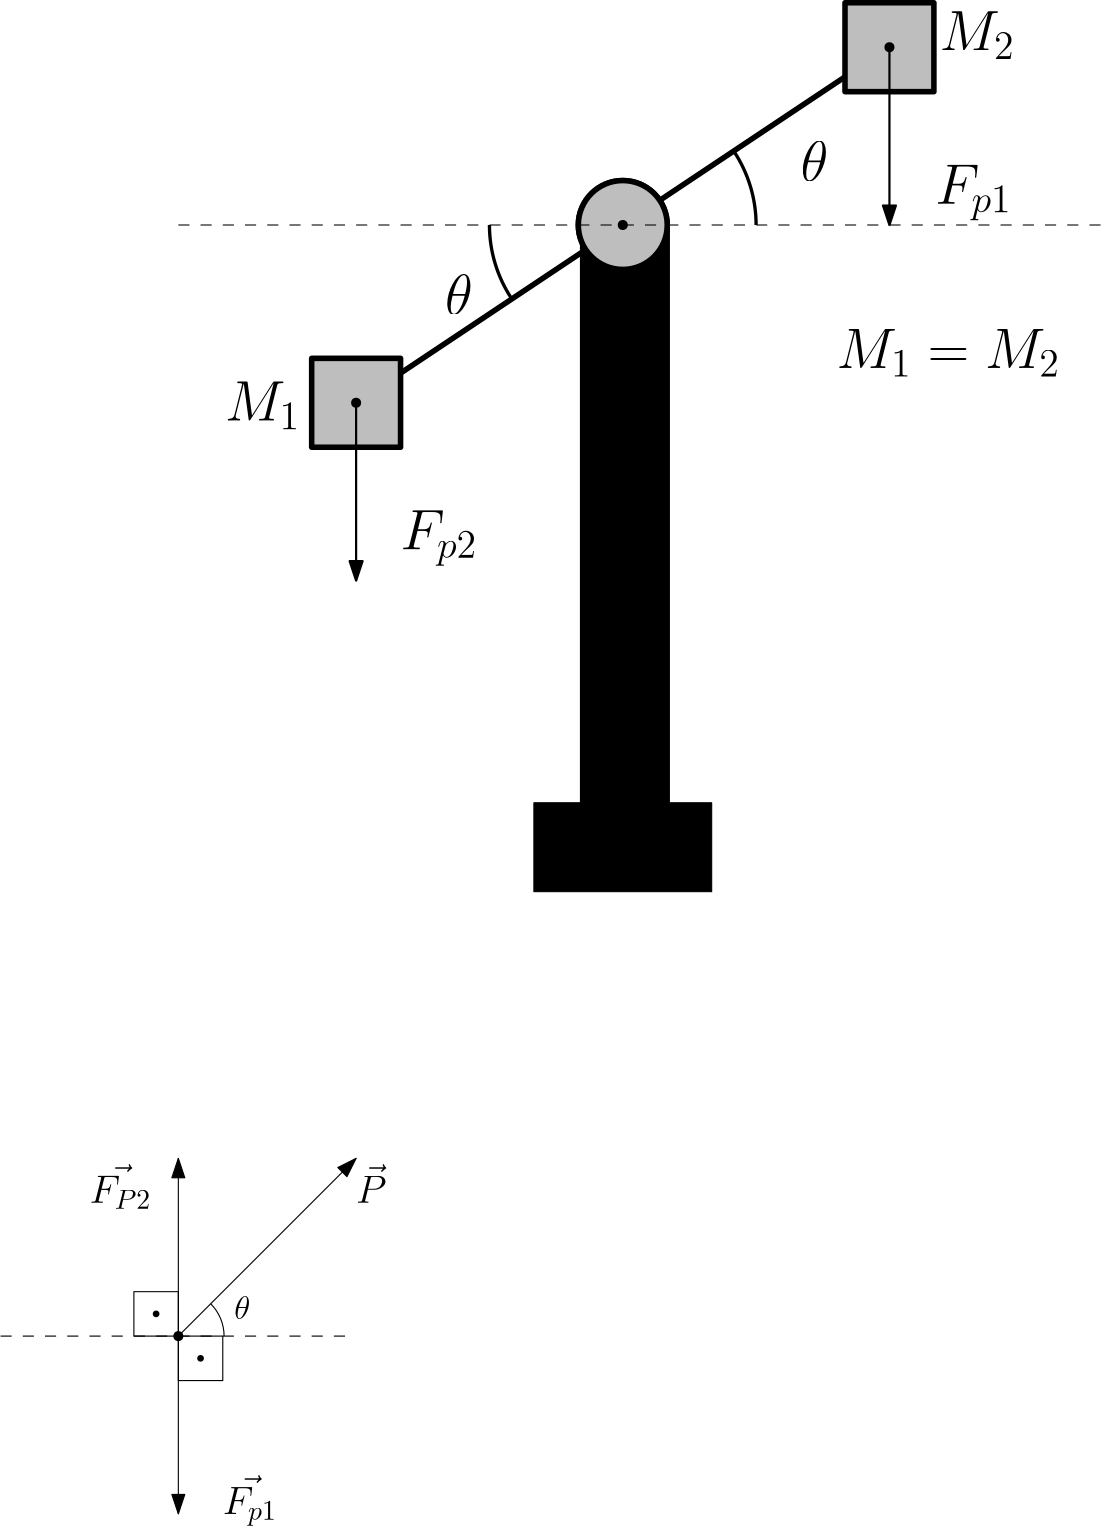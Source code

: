 <?xml version="1.0"?>
<!DOCTYPE ipe SYSTEM "ipe.dtd">
<ipe version="70206" creator="Ipe 7.2.7">
<info created="D:20170515004402" modified="D:20170515012601"/>
<ipestyle name="basic">
<symbol name="arrow/arc(spx)">
<path stroke="sym-stroke" fill="sym-stroke" pen="sym-pen">
0 0 m
-1 0.333 l
-1 -0.333 l
h
</path>
</symbol>
<symbol name="arrow/farc(spx)">
<path stroke="sym-stroke" fill="white" pen="sym-pen">
0 0 m
-1 0.333 l
-1 -0.333 l
h
</path>
</symbol>
<symbol name="arrow/ptarc(spx)">
<path stroke="sym-stroke" fill="sym-stroke" pen="sym-pen">
0 0 m
-1 0.333 l
-0.8 0 l
-1 -0.333 l
h
</path>
</symbol>
<symbol name="arrow/fptarc(spx)">
<path stroke="sym-stroke" fill="white" pen="sym-pen">
0 0 m
-1 0.333 l
-0.8 0 l
-1 -0.333 l
h
</path>
</symbol>
<symbol name="mark/circle(sx)" transformations="translations">
<path fill="sym-stroke">
0.6 0 0 0.6 0 0 e
0.4 0 0 0.4 0 0 e
</path>
</symbol>
<symbol name="mark/disk(sx)" transformations="translations">
<path fill="sym-stroke">
0.6 0 0 0.6 0 0 e
</path>
</symbol>
<symbol name="mark/fdisk(sfx)" transformations="translations">
<group>
<path fill="sym-fill">
0.5 0 0 0.5 0 0 e
</path>
<path fill="sym-stroke" fillrule="eofill">
0.6 0 0 0.6 0 0 e
0.4 0 0 0.4 0 0 e
</path>
</group>
</symbol>
<symbol name="mark/box(sx)" transformations="translations">
<path fill="sym-stroke" fillrule="eofill">
-0.6 -0.6 m
0.6 -0.6 l
0.6 0.6 l
-0.6 0.6 l
h
-0.4 -0.4 m
0.4 -0.4 l
0.4 0.4 l
-0.4 0.4 l
h
</path>
</symbol>
<symbol name="mark/square(sx)" transformations="translations">
<path fill="sym-stroke">
-0.6 -0.6 m
0.6 -0.6 l
0.6 0.6 l
-0.6 0.6 l
h
</path>
</symbol>
<symbol name="mark/fsquare(sfx)" transformations="translations">
<group>
<path fill="sym-fill">
-0.5 -0.5 m
0.5 -0.5 l
0.5 0.5 l
-0.5 0.5 l
h
</path>
<path fill="sym-stroke" fillrule="eofill">
-0.6 -0.6 m
0.6 -0.6 l
0.6 0.6 l
-0.6 0.6 l
h
-0.4 -0.4 m
0.4 -0.4 l
0.4 0.4 l
-0.4 0.4 l
h
</path>
</group>
</symbol>
<symbol name="mark/cross(sx)" transformations="translations">
<group>
<path fill="sym-stroke">
-0.43 -0.57 m
0.57 0.43 l
0.43 0.57 l
-0.57 -0.43 l
h
</path>
<path fill="sym-stroke">
-0.43 0.57 m
0.57 -0.43 l
0.43 -0.57 l
-0.57 0.43 l
h
</path>
</group>
</symbol>
<symbol name="arrow/fnormal(spx)">
<path stroke="sym-stroke" fill="white" pen="sym-pen">
0 0 m
-1 0.333 l
-1 -0.333 l
h
</path>
</symbol>
<symbol name="arrow/pointed(spx)">
<path stroke="sym-stroke" fill="sym-stroke" pen="sym-pen">
0 0 m
-1 0.333 l
-0.8 0 l
-1 -0.333 l
h
</path>
</symbol>
<symbol name="arrow/fpointed(spx)">
<path stroke="sym-stroke" fill="white" pen="sym-pen">
0 0 m
-1 0.333 l
-0.8 0 l
-1 -0.333 l
h
</path>
</symbol>
<symbol name="arrow/linear(spx)">
<path stroke="sym-stroke" pen="sym-pen">
-1 0.333 m
0 0 l
-1 -0.333 l
</path>
</symbol>
<symbol name="arrow/fdouble(spx)">
<path stroke="sym-stroke" fill="white" pen="sym-pen">
0 0 m
-1 0.333 l
-1 -0.333 l
h
-1 0 m
-2 0.333 l
-2 -0.333 l
h
</path>
</symbol>
<symbol name="arrow/double(spx)">
<path stroke="sym-stroke" fill="sym-stroke" pen="sym-pen">
0 0 m
-1 0.333 l
-1 -0.333 l
h
-1 0 m
-2 0.333 l
-2 -0.333 l
h
</path>
</symbol>
<pen name="heavier" value="0.8"/>
<pen name="fat" value="1.2"/>
<pen name="ultrafat" value="2"/>
<symbolsize name="large" value="5"/>
<symbolsize name="small" value="2"/>
<symbolsize name="tiny" value="1.1"/>
<arrowsize name="large" value="10"/>
<arrowsize name="small" value="5"/>
<arrowsize name="tiny" value="3"/>
<color name="red" value="1 0 0"/>
<color name="green" value="0 1 0"/>
<color name="blue" value="0 0 1"/>
<color name="yellow" value="1 1 0"/>
<color name="orange" value="1 0.647 0"/>
<color name="gold" value="1 0.843 0"/>
<color name="purple" value="0.627 0.125 0.941"/>
<color name="gray" value="0.745"/>
<color name="brown" value="0.647 0.165 0.165"/>
<color name="navy" value="0 0 0.502"/>
<color name="pink" value="1 0.753 0.796"/>
<color name="seagreen" value="0.18 0.545 0.341"/>
<color name="turquoise" value="0.251 0.878 0.816"/>
<color name="violet" value="0.933 0.51 0.933"/>
<color name="darkblue" value="0 0 0.545"/>
<color name="darkcyan" value="0 0.545 0.545"/>
<color name="darkgray" value="0.663"/>
<color name="darkgreen" value="0 0.392 0"/>
<color name="darkmagenta" value="0.545 0 0.545"/>
<color name="darkorange" value="1 0.549 0"/>
<color name="darkred" value="0.545 0 0"/>
<color name="lightblue" value="0.678 0.847 0.902"/>
<color name="lightcyan" value="0.878 1 1"/>
<color name="lightgray" value="0.827"/>
<color name="lightgreen" value="0.565 0.933 0.565"/>
<color name="lightyellow" value="1 1 0.878"/>
<dashstyle name="dashed" value="[4] 0"/>
<dashstyle name="dotted" value="[1 3] 0"/>
<dashstyle name="dash dotted" value="[4 2 1 2] 0"/>
<dashstyle name="dash dot dotted" value="[4 2 1 2 1 2] 0"/>
<textsize name="large" value="\large"/>
<textsize name="Large" value="\Large"/>
<textsize name="LARGE" value="\LARGE"/>
<textsize name="huge" value="\huge"/>
<textsize name="Huge" value="\Huge"/>
<textsize name="small" value="\small"/>
<textsize name="footnote" value="\footnotesize"/>
<textsize name="tiny" value="\tiny"/>
<textstyle name="center" begin="\begin{center}" end="\end{center}"/>
<textstyle name="itemize" begin="\begin{itemize}" end="\end{itemize}"/>
<textstyle name="item" begin="\begin{itemize}\item{}" end="\end{itemize}"/>
<gridsize name="4 pts" value="4"/>
<gridsize name="8 pts (~3 mm)" value="8"/>
<gridsize name="16 pts (~6 mm)" value="16"/>
<gridsize name="32 pts (~12 mm)" value="32"/>
<gridsize name="10 pts (~3.5 mm)" value="10"/>
<gridsize name="20 pts (~7 mm)" value="20"/>
<gridsize name="14 pts (~5 mm)" value="14"/>
<gridsize name="28 pts (~10 mm)" value="28"/>
<gridsize name="56 pts (~20 mm)" value="56"/>
<anglesize name="90 deg" value="90"/>
<anglesize name="60 deg" value="60"/>
<anglesize name="45 deg" value="45"/>
<anglesize name="30 deg" value="30"/>
<anglesize name="22.5 deg" value="22.5"/>
<opacity name="10%" value="0.1"/>
<opacity name="30%" value="0.3"/>
<opacity name="50%" value="0.5"/>
<opacity name="75%" value="0.75"/>
<tiling name="falling" angle="-60" step="4" width="1"/>
<tiling name="rising" angle="30" step="4" width="1"/>
</ipestyle>
<page>
<layer name="alpha"/>
<view layers="alpha" active="alpha"/>
<path layer="alpha" matrix="1 0 0 1 0.769231 -0.769231" stroke="black" fill="black">
272 656 m
272 448 l
304 448 l
304 656 l
h
</path>
<path stroke="black" fill="black">
256 448 m
256 416 l
320 416 l
320 448 l
h
</path>
<path stroke="black" fill="gray" pen="ultrafat">
16 0 0 16 288 656 e
</path>
<path stroke="black" fill="gray" pen="ultrafat">
192 592 m
384 720 l
384 720 l
</path>
<path stroke="black" fill="gray" pen="ultrafat">
176 608 m
176 576 l
208 576 l
208 608 l
h
</path>
<path stroke="black" fill="gray" pen="ultrafat">
368 736 m
368 704 l
400 704 l
400 736 l
h
</path>
<path stroke="black" fill="gray" pen="ultrafat">
16 0 0 16 288 656 e
</path>
<path stroke="black" fill="gray" dash="dashed">
128 656 m
464 656 l
464 656 l
</path>
<path stroke="black" pen="fat">
336 656 m
48 0 0 48 288 656 327.938 682.626 a
</path>
<path stroke="black" pen="fat">
240 656 m
48 0 0 48 288 656 248.062 629.374 a
</path>
<path matrix="1 0 0 1 0 16" stroke="black" pen="heavier" arrow="normal/normal">
192 576 m
192 512 l
</path>
<path matrix="1 0 0 1 0 16" stroke="black" pen="heavier" arrow="normal/normal">
384 704 m
384 640 l
</path>
<text transformations="translations" pos="352 672" stroke="black" type="label" width="9.99" height="14.349" depth="0" valign="baseline" size="huge" style="math">\theta</text>
<text matrix="1 0 0 1 0 -16" transformations="translations" pos="224 640" stroke="black" type="label" width="9.99" height="14.349" depth="0" valign="baseline" size="huge" style="math">\theta
</text>
<text matrix="1 0 0 1 0.455166 23.6686" transformations="translations" pos="400 640" stroke="black" type="label" width="27.669" height="14.118" depth="5.89" valign="baseline" size="huge" style="math">F_{p1}</text>
<text matrix="1 0 0 1 0 27.31" transformations="translations" pos="208 512" stroke="black" type="label" width="27.669" height="14.118" depth="5.89" valign="baseline" size="huge" style="math">F_{p2}</text>
<use name="mark/disk(sx)" pos="384 720" size="normal" stroke="black"/>
<use name="mark/disk(sx)" pos="288 656" size="normal" stroke="black"/>
<use name="mark/disk(sx)" pos="192 592" size="normal" stroke="black"/>
<text matrix="1 0 0 1 -46.1538 -36.9231" transformations="translations" pos="190.977 622.502" stroke="black" type="label" width="27.095" height="14.119" depth="3.1" valign="baseline" size="huge" style="math">M_1</text>
<text matrix="1 0 0 1 2.02883 -1.12625" transformations="translations" pos="400 720" stroke="black" type="label" width="27.095" height="14.119" depth="3.1" valign="baseline" size="huge" style="math">M_2
</text>
<text transformations="translations" pos="364.942 604.516" stroke="black" type="label" width="80.542" height="14.119" depth="3.1" valign="baseline" size="huge" style="math">M_1 = M_2</text>
<use name="mark/disk(sx)" pos="128 256" size="normal" stroke="black"/>
<path stroke="black" fill="gray" arrow="normal/normal">
128 256 m
192 320 l
</path>
<path stroke="black" fill="gray" arrow="normal/normal">
128 256 m
128 320 l
</path>
<path stroke="black" fill="gray" arrow="normal/normal">
128 256 m
128 192 l
</path>
<path stroke="black" fill="gray" dash="dashed">
64 256 m
192 256 l
192 256 l
</path>
<text transformations="translations" pos="192 304" stroke="black" type="label" width="11.005" height="13.852" depth="0" valign="baseline" size="Large" style="math">\vec{P}</text>
<path stroke="black">
144.472 256 m
16.4721 0 0 16.4721 128 256 139.648 267.648 a
</path>
<path stroke="black">
128 256 m
128 240 l
144 240 l
144 256 l
h
</path>
<use matrix="1 0 0 1 72 8" name="mark/disk(sx)" pos="64 240" size="small" stroke="black"/>
<text matrix="1 0 0 1 -0.172173 -3.85141" transformations="translations" pos="148.315 266.007" stroke="black" type="label" width="5.78" height="8.302" depth="0" valign="baseline" size="large" style="math">\theta</text>
<text matrix="1 0 0 1 -16 0" transformations="translations" pos="112 304" stroke="black" type="label" width="22.353" height="13.854" depth="2.15" valign="baseline" size="Large" style="math">\vec{F_{P2}}</text>
<text transformations="translations" pos="144 192" stroke="black" type="label" width="19.585" height="13.851" depth="4.09" valign="baseline" size="Large" style="math">\vec{F_{p1}}</text>
<path stroke="black">
112 272 m
112 256 l
128 256 l
128 272 l
h
</path>
<use name="mark/disk(sx)" pos="120 264" size="small" stroke="black"/>
</page>
</ipe>
